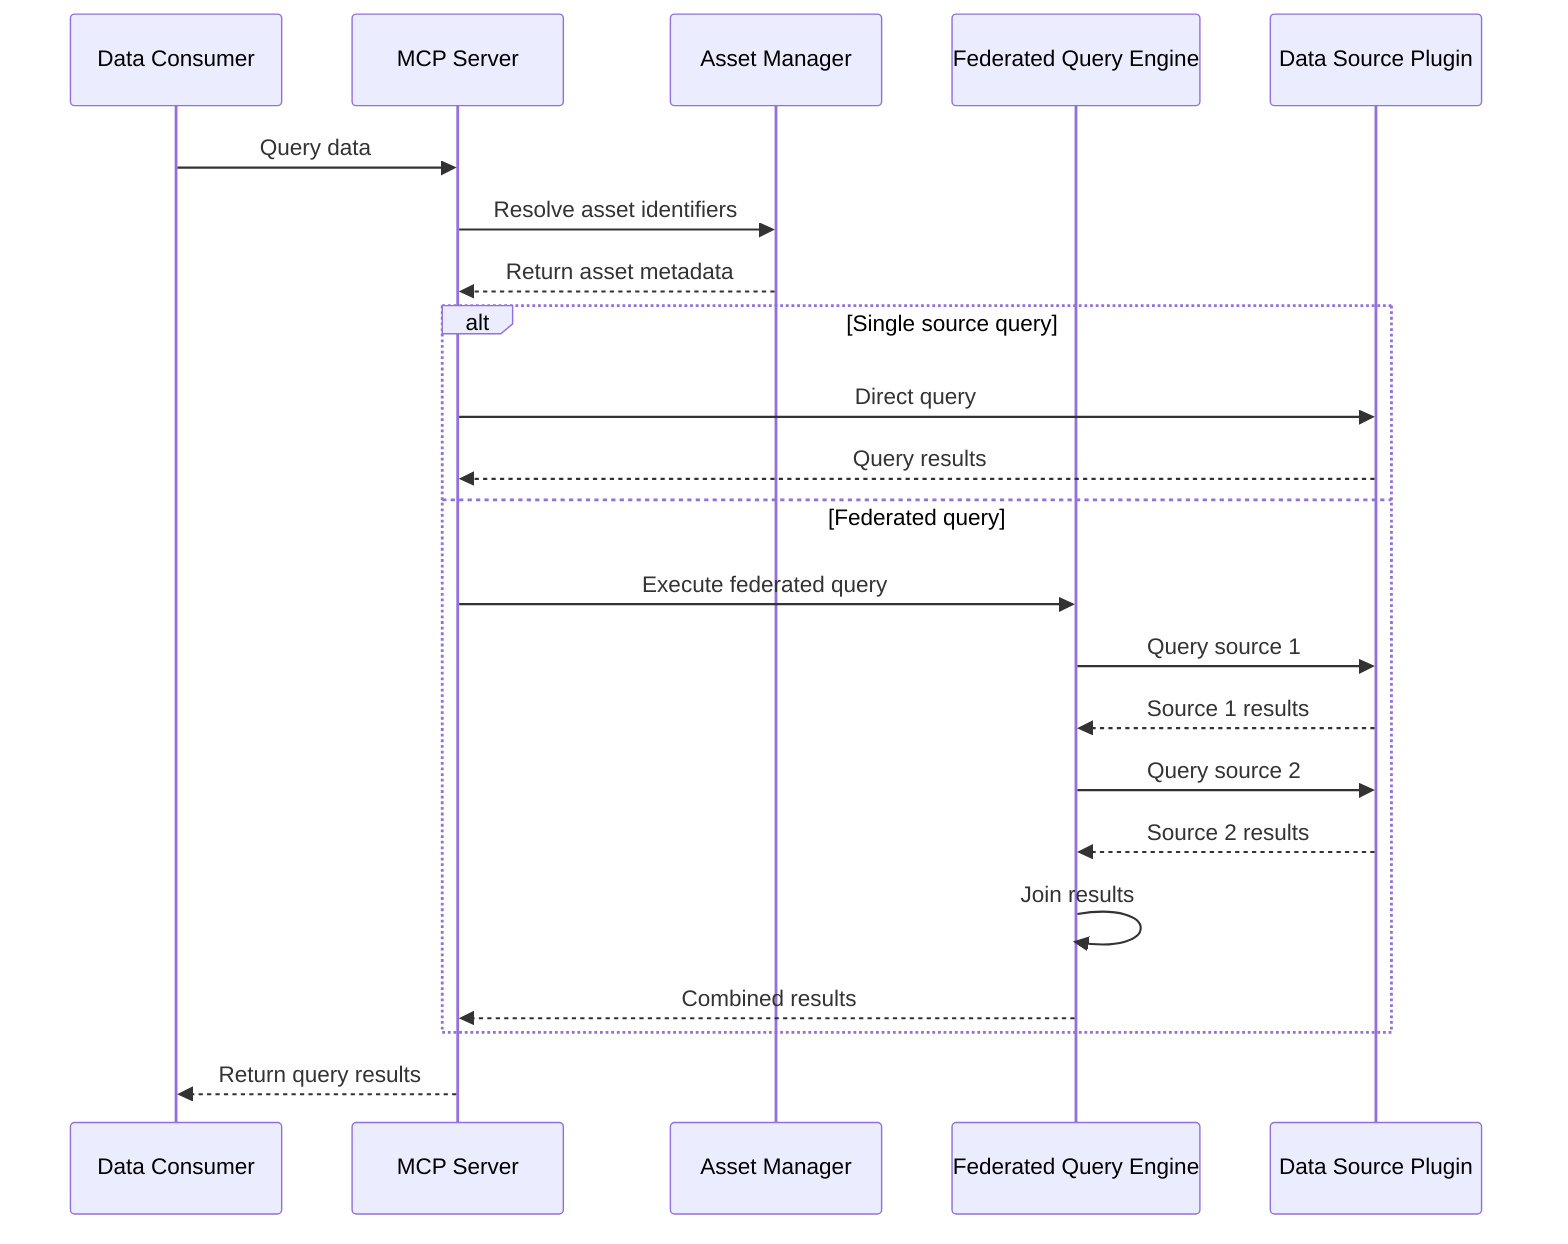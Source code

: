 sequenceDiagram
    participant User as Data Consumer
    participant Server as MCP Server
    participant AssetMgr as Asset Manager
    participant QueryEngine as Federated Query Engine
    participant DataSource as Data Source Plugin
    
    User->>Server: Query data
    Server->>AssetMgr: Resolve asset identifiers
    AssetMgr-->>Server: Return asset metadata
    
    alt Single source query
        Server->>DataSource: Direct query
        DataSource-->>Server: Query results
    else Federated query
        Server->>QueryEngine: Execute federated query
        QueryEngine->>DataSource: Query source 1
        DataSource-->>QueryEngine: Source 1 results
        QueryEngine->>DataSource: Query source 2
        DataSource-->>QueryEngine: Source 2 results
        QueryEngine->>QueryEngine: Join results
        QueryEngine-->>Server: Combined results
    end
    
    Server-->>User: Return query results